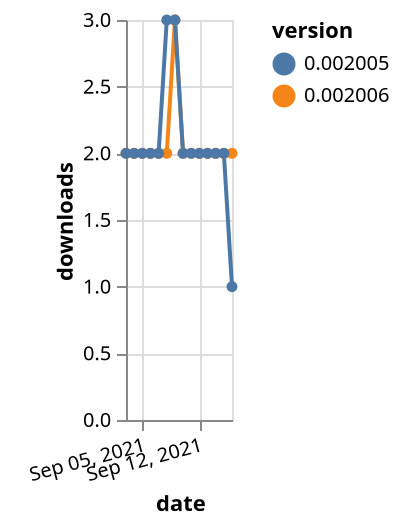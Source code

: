 {"$schema": "https://vega.github.io/schema/vega-lite/v5.json", "description": "A simple bar chart with embedded data.", "data": {"values": [{"date": "2021-09-03", "total": 1903, "delta": 2, "version": "0.002006"}, {"date": "2021-09-04", "total": 1905, "delta": 2, "version": "0.002006"}, {"date": "2021-09-05", "total": 1907, "delta": 2, "version": "0.002006"}, {"date": "2021-09-06", "total": 1909, "delta": 2, "version": "0.002006"}, {"date": "2021-09-07", "total": 1911, "delta": 2, "version": "0.002006"}, {"date": "2021-09-08", "total": 1913, "delta": 2, "version": "0.002006"}, {"date": "2021-09-09", "total": 1916, "delta": 3, "version": "0.002006"}, {"date": "2021-09-10", "total": 1918, "delta": 2, "version": "0.002006"}, {"date": "2021-09-11", "total": 1920, "delta": 2, "version": "0.002006"}, {"date": "2021-09-12", "total": 1922, "delta": 2, "version": "0.002006"}, {"date": "2021-09-13", "total": 1924, "delta": 2, "version": "0.002006"}, {"date": "2021-09-14", "total": 1926, "delta": 2, "version": "0.002006"}, {"date": "2021-09-15", "total": 1928, "delta": 2, "version": "0.002006"}, {"date": "2021-09-16", "total": 1930, "delta": 2, "version": "0.002006"}, {"date": "2021-09-03", "total": 2343, "delta": 2, "version": "0.002005"}, {"date": "2021-09-04", "total": 2345, "delta": 2, "version": "0.002005"}, {"date": "2021-09-05", "total": 2347, "delta": 2, "version": "0.002005"}, {"date": "2021-09-06", "total": 2349, "delta": 2, "version": "0.002005"}, {"date": "2021-09-07", "total": 2351, "delta": 2, "version": "0.002005"}, {"date": "2021-09-08", "total": 2354, "delta": 3, "version": "0.002005"}, {"date": "2021-09-09", "total": 2357, "delta": 3, "version": "0.002005"}, {"date": "2021-09-10", "total": 2359, "delta": 2, "version": "0.002005"}, {"date": "2021-09-11", "total": 2361, "delta": 2, "version": "0.002005"}, {"date": "2021-09-12", "total": 2363, "delta": 2, "version": "0.002005"}, {"date": "2021-09-13", "total": 2365, "delta": 2, "version": "0.002005"}, {"date": "2021-09-14", "total": 2367, "delta": 2, "version": "0.002005"}, {"date": "2021-09-15", "total": 2369, "delta": 2, "version": "0.002005"}, {"date": "2021-09-16", "total": 2370, "delta": 1, "version": "0.002005"}]}, "width": "container", "mark": {"type": "line", "point": {"filled": true}}, "encoding": {"x": {"field": "date", "type": "temporal", "timeUnit": "yearmonthdate", "title": "date", "axis": {"labelAngle": -15}}, "y": {"field": "delta", "type": "quantitative", "title": "downloads"}, "color": {"field": "version", "type": "nominal"}, "tooltip": {"field": "delta"}}}